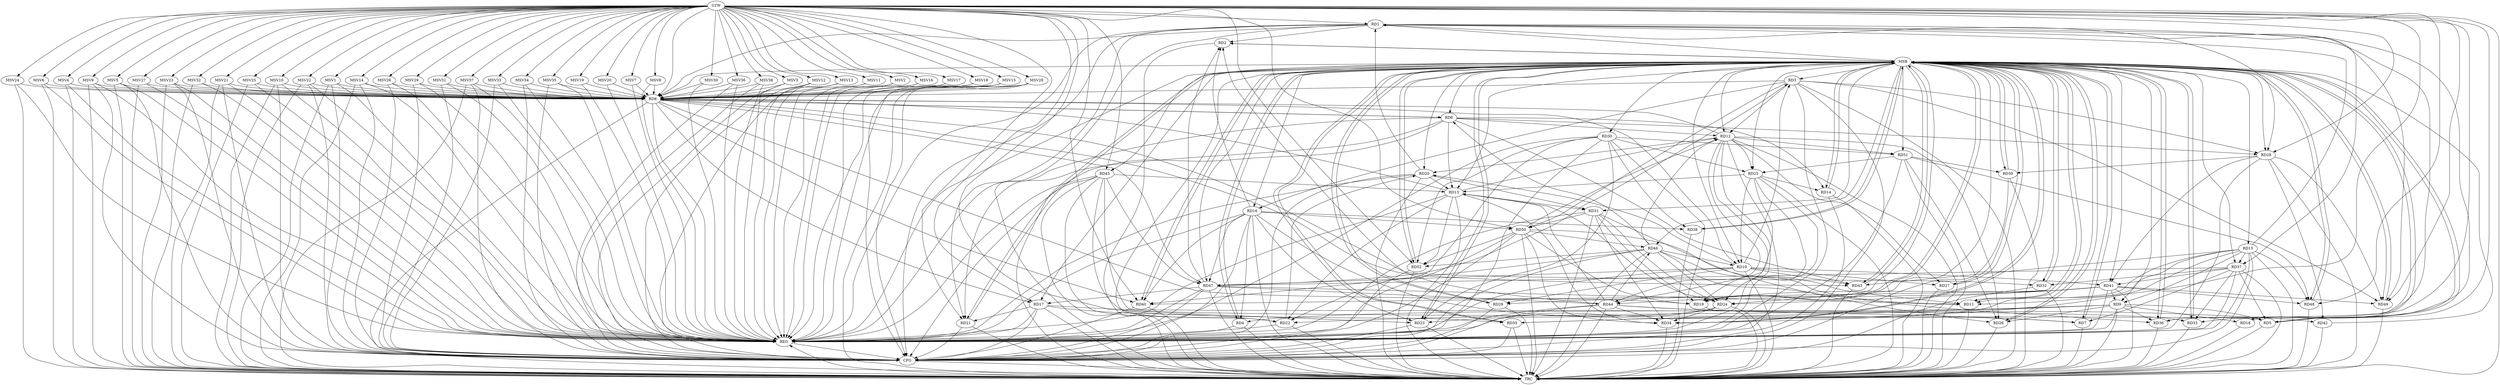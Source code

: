 strict digraph G {
  RD1 [ label="RD1" ];
  RD2 [ label="RD2" ];
  RD3 [ label="RD3" ];
  RD4 [ label="RD4" ];
  RD5 [ label="RD5" ];
  RD6 [ label="RD6" ];
  RD7 [ label="RD7" ];
  RD8 [ label="RD8" ];
  RD9 [ label="RD9" ];
  RD10 [ label="RD10" ];
  RD11 [ label="RD11" ];
  RD12 [ label="RD12" ];
  RD13 [ label="RD13" ];
  RD14 [ label="RD14" ];
  RD15 [ label="RD15" ];
  RD16 [ label="RD16" ];
  RD17 [ label="RD17" ];
  RD18 [ label="RD18" ];
  RD19 [ label="RD19" ];
  RD20 [ label="RD20" ];
  RD21 [ label="RD21" ];
  RD22 [ label="RD22" ];
  RD23 [ label="RD23" ];
  RD24 [ label="RD24" ];
  RD25 [ label="RD25" ];
  RD26 [ label="RD26" ];
  RD27 [ label="RD27" ];
  RD28 [ label="RD28" ];
  RD29 [ label="RD29" ];
  RD30 [ label="RD30" ];
  RD31 [ label="RD31" ];
  RD32 [ label="RD32" ];
  RD33 [ label="RD33" ];
  RD34 [ label="RD34" ];
  RD35 [ label="RD35" ];
  RD36 [ label="RD36" ];
  RD37 [ label="RD37" ];
  RD38 [ label="RD38" ];
  RD39 [ label="RD39" ];
  RD40 [ label="RD40" ];
  RD41 [ label="RD41" ];
  RD42 [ label="RD42" ];
  RD43 [ label="RD43" ];
  RD44 [ label="RD44" ];
  RD45 [ label="RD45" ];
  RD46 [ label="RD46" ];
  RD47 [ label="RD47" ];
  RD48 [ label="RD48" ];
  RD49 [ label="RD49" ];
  RD50 [ label="RD50" ];
  RD51 [ label="RD51" ];
  RD52 [ label="RD52" ];
  GTW [ label="GTW" ];
  REG [ label="REG" ];
  MSB [ label="MSB" ];
  CFG [ label="CFG" ];
  TRC [ label="TRC" ];
  MSV1 [ label="MSV1" ];
  MSV2 [ label="MSV2" ];
  MSV3 [ label="MSV3" ];
  MSV4 [ label="MSV4" ];
  MSV5 [ label="MSV5" ];
  MSV6 [ label="MSV6" ];
  MSV7 [ label="MSV7" ];
  MSV8 [ label="MSV8" ];
  MSV9 [ label="MSV9" ];
  MSV10 [ label="MSV10" ];
  MSV11 [ label="MSV11" ];
  MSV12 [ label="MSV12" ];
  MSV13 [ label="MSV13" ];
  MSV14 [ label="MSV14" ];
  MSV15 [ label="MSV15" ];
  MSV16 [ label="MSV16" ];
  MSV17 [ label="MSV17" ];
  MSV18 [ label="MSV18" ];
  MSV19 [ label="MSV19" ];
  MSV20 [ label="MSV20" ];
  MSV21 [ label="MSV21" ];
  MSV22 [ label="MSV22" ];
  MSV23 [ label="MSV23" ];
  MSV24 [ label="MSV24" ];
  MSV25 [ label="MSV25" ];
  MSV26 [ label="MSV26" ];
  MSV27 [ label="MSV27" ];
  MSV28 [ label="MSV28" ];
  MSV29 [ label="MSV29" ];
  MSV30 [ label="MSV30" ];
  MSV31 [ label="MSV31" ];
  MSV32 [ label="MSV32" ];
  MSV33 [ label="MSV33" ];
  MSV34 [ label="MSV34" ];
  MSV35 [ label="MSV35" ];
  MSV36 [ label="MSV36" ];
  MSV37 [ label="MSV37" ];
  MSV38 [ label="MSV38" ];
  RD1 -> RD2;
  RD1 -> RD8;
  RD15 -> RD1;
  RD20 -> RD1;
  RD1 -> RD21;
  RD1 -> RD28;
  RD1 -> RD33;
  RD1 -> RD36;
  RD1 -> RD37;
  RD1 -> RD49;
  RD16 -> RD2;
  RD44 -> RD2;
  RD47 -> RD2;
  RD3 -> RD8;
  RD10 -> RD3;
  RD3 -> RD12;
  RD3 -> RD16;
  RD3 -> RD28;
  RD47 -> RD3;
  RD3 -> RD49;
  RD3 -> RD50;
  RD9 -> RD4;
  RD16 -> RD4;
  RD9 -> RD5;
  RD37 -> RD5;
  RD45 -> RD5;
  RD6 -> RD8;
  RD8 -> RD6;
  RD6 -> RD12;
  RD6 -> RD13;
  RD6 -> RD14;
  RD6 -> RD21;
  RD6 -> RD28;
  RD6 -> RD43;
  RD46 -> RD6;
  RD16 -> RD7;
  RD37 -> RD7;
  RD44 -> RD7;
  RD8 -> RD10;
  RD12 -> RD8;
  RD13 -> RD8;
  RD8 -> RD17;
  RD8 -> RD19;
  RD8 -> RD32;
  RD8 -> RD40;
  RD8 -> RD43;
  RD8 -> RD47;
  RD15 -> RD9;
  RD9 -> RD18;
  RD9 -> RD22;
  RD9 -> RD26;
  RD9 -> RD35;
  RD9 -> RD36;
  RD41 -> RD9;
  RD10 -> RD20;
  RD25 -> RD10;
  RD10 -> RD27;
  RD10 -> RD29;
  RD10 -> RD41;
  RD10 -> RD43;
  RD46 -> RD10;
  RD10 -> RD47;
  RD15 -> RD11;
  RD46 -> RD11;
  RD47 -> RD11;
  RD50 -> RD11;
  RD13 -> RD12;
  RD12 -> RD19;
  RD12 -> RD20;
  RD12 -> RD25;
  RD12 -> RD26;
  RD12 -> RD27;
  RD12 -> RD44;
  RD46 -> RD12;
  RD50 -> RD12;
  RD12 -> RD51;
  RD20 -> RD13;
  RD13 -> RD22;
  RD24 -> RD13;
  RD25 -> RD13;
  RD13 -> RD31;
  RD13 -> RD34;
  RD44 -> RD13;
  RD45 -> RD13;
  RD13 -> RD52;
  RD25 -> RD14;
  RD15 -> RD34;
  RD15 -> RD35;
  RD15 -> RD37;
  RD15 -> RD43;
  RD15 -> RD48;
  RD16 -> RD23;
  RD16 -> RD38;
  RD16 -> RD40;
  RD16 -> RD47;
  RD16 -> RD50;
  RD17 -> RD21;
  RD17 -> RD22;
  RD17 -> RD33;
  RD47 -> RD17;
  RD31 -> RD19;
  RD41 -> RD19;
  RD50 -> RD19;
  RD22 -> RD20;
  RD20 -> RD31;
  RD30 -> RD22;
  RD45 -> RD22;
  RD24 -> RD23;
  RD30 -> RD23;
  RD25 -> RD24;
  RD31 -> RD24;
  RD24 -> RD34;
  RD41 -> RD24;
  RD46 -> RD24;
  RD30 -> RD25;
  RD25 -> RD44;
  RD51 -> RD25;
  RD31 -> RD26;
  RD51 -> RD26;
  RD28 -> RD39;
  RD28 -> RD41;
  RD28 -> RD42;
  RD28 -> RD49;
  RD41 -> RD29;
  RD30 -> RD38;
  RD30 -> RD51;
  RD30 -> RD52;
  RD31 -> RD34;
  RD31 -> RD50;
  RD37 -> RD32;
  RD37 -> RD33;
  RD44 -> RD34;
  RD50 -> RD34;
  RD45 -> RD35;
  RD46 -> RD36;
  RD37 -> RD41;
  RD37 -> RD47;
  RD51 -> RD39;
  RD41 -> RD40;
  RD46 -> RD40;
  RD41 -> RD48;
  RD41 -> RD49;
  RD44 -> RD42;
  RD44 -> RD46;
  RD47 -> RD44;
  RD45 -> RD47;
  RD50 -> RD46;
  RD46 -> RD52;
  RD51 -> RD48;
  RD50 -> RD52;
  GTW -> RD28;
  GTW -> RD17;
  GTW -> RD36;
  GTW -> RD50;
  GTW -> RD49;
  GTW -> RD40;
  GTW -> RD52;
  GTW -> RD1;
  GTW -> RD23;
  GTW -> RD11;
  GTW -> RD45;
  GTW -> RD21;
  GTW -> RD8;
  GTW -> RD48;
  GTW -> RD5;
  RD1 -> REG;
  RD3 -> REG;
  RD6 -> REG;
  RD8 -> REG;
  RD9 -> REG;
  RD10 -> REG;
  RD12 -> REG;
  RD13 -> REG;
  RD15 -> REG;
  RD16 -> REG;
  RD17 -> REG;
  RD20 -> REG;
  RD22 -> REG;
  RD24 -> REG;
  RD25 -> REG;
  RD28 -> REG;
  RD30 -> REG;
  RD31 -> REG;
  RD37 -> REG;
  RD41 -> REG;
  RD44 -> REG;
  RD45 -> REG;
  RD46 -> REG;
  RD47 -> REG;
  RD50 -> REG;
  RD51 -> REG;
  RD2 -> MSB;
  MSB -> RD7;
  MSB -> RD17;
  MSB -> RD26;
  MSB -> RD32;
  MSB -> RD51;
  MSB -> REG;
  RD4 -> MSB;
  MSB -> RD2;
  MSB -> RD6;
  MSB -> RD18;
  MSB -> RD34;
  RD5 -> MSB;
  MSB -> RD9;
  MSB -> RD47;
  MSB -> RD52;
  RD7 -> MSB;
  MSB -> RD5;
  MSB -> RD12;
  MSB -> RD21;
  MSB -> RD29;
  MSB -> RD36;
  RD11 -> MSB;
  MSB -> RD10;
  MSB -> RD13;
  MSB -> RD20;
  MSB -> RD31;
  RD14 -> MSB;
  MSB -> RD22;
  MSB -> RD35;
  RD18 -> MSB;
  MSB -> RD4;
  MSB -> RD14;
  MSB -> RD16;
  MSB -> RD43;
  MSB -> RD46;
  RD19 -> MSB;
  MSB -> RD28;
  MSB -> RD38;
  MSB -> RD41;
  MSB -> RD44;
  RD21 -> MSB;
  MSB -> RD25;
  MSB -> RD27;
  MSB -> RD33;
  RD23 -> MSB;
  RD26 -> MSB;
  MSB -> RD23;
  RD27 -> MSB;
  MSB -> RD30;
  MSB -> RD39;
  RD29 -> MSB;
  MSB -> RD37;
  MSB -> RD49;
  RD32 -> MSB;
  MSB -> RD45;
  MSB -> RD48;
  RD33 -> MSB;
  MSB -> RD11;
  MSB -> RD15;
  RD34 -> MSB;
  MSB -> RD1;
  RD35 -> MSB;
  MSB -> RD8;
  MSB -> RD40;
  RD36 -> MSB;
  RD38 -> MSB;
  MSB -> RD19;
  MSB -> RD24;
  RD39 -> MSB;
  RD40 -> MSB;
  RD42 -> MSB;
  MSB -> RD3;
  RD43 -> MSB;
  RD48 -> MSB;
  RD49 -> MSB;
  RD52 -> MSB;
  RD44 -> CFG;
  RD17 -> CFG;
  RD23 -> CFG;
  RD32 -> CFG;
  RD40 -> CFG;
  RD16 -> CFG;
  RD1 -> CFG;
  RD30 -> CFG;
  RD4 -> CFG;
  RD15 -> CFG;
  RD35 -> CFG;
  RD3 -> CFG;
  RD39 -> CFG;
  RD12 -> CFG;
  RD20 -> CFG;
  RD21 -> CFG;
  RD47 -> CFG;
  RD45 -> CFG;
  RD29 -> CFG;
  RD14 -> CFG;
  RD50 -> CFG;
  RD52 -> CFG;
  REG -> CFG;
  RD1 -> TRC;
  RD2 -> TRC;
  RD3 -> TRC;
  RD4 -> TRC;
  RD5 -> TRC;
  RD6 -> TRC;
  RD7 -> TRC;
  RD8 -> TRC;
  RD9 -> TRC;
  RD10 -> TRC;
  RD11 -> TRC;
  RD12 -> TRC;
  RD13 -> TRC;
  RD14 -> TRC;
  RD15 -> TRC;
  RD16 -> TRC;
  RD17 -> TRC;
  RD18 -> TRC;
  RD19 -> TRC;
  RD20 -> TRC;
  RD21 -> TRC;
  RD22 -> TRC;
  RD23 -> TRC;
  RD24 -> TRC;
  RD25 -> TRC;
  RD26 -> TRC;
  RD27 -> TRC;
  RD28 -> TRC;
  RD29 -> TRC;
  RD30 -> TRC;
  RD31 -> TRC;
  RD32 -> TRC;
  RD33 -> TRC;
  RD34 -> TRC;
  RD35 -> TRC;
  RD36 -> TRC;
  RD37 -> TRC;
  RD38 -> TRC;
  RD39 -> TRC;
  RD40 -> TRC;
  RD41 -> TRC;
  RD42 -> TRC;
  RD43 -> TRC;
  RD44 -> TRC;
  RD45 -> TRC;
  RD46 -> TRC;
  RD47 -> TRC;
  RD48 -> TRC;
  RD49 -> TRC;
  RD50 -> TRC;
  RD51 -> TRC;
  RD52 -> TRC;
  GTW -> TRC;
  CFG -> TRC;
  TRC -> REG;
  MSV1 -> RD8;
  MSV2 -> RD8;
  MSV3 -> RD8;
  MSV4 -> RD8;
  GTW -> MSV1;
  MSV1 -> REG;
  MSV1 -> TRC;
  MSV1 -> CFG;
  GTW -> MSV2;
  MSV2 -> REG;
  GTW -> MSV3;
  MSV3 -> REG;
  MSV3 -> CFG;
  GTW -> MSV4;
  MSV4 -> REG;
  MSV4 -> TRC;
  MSV5 -> RD8;
  MSV6 -> RD8;
  MSV7 -> RD8;
  GTW -> MSV5;
  MSV5 -> REG;
  MSV5 -> TRC;
  MSV5 -> CFG;
  GTW -> MSV6;
  MSV6 -> REG;
  MSV6 -> TRC;
  GTW -> MSV7;
  MSV7 -> REG;
  MSV8 -> RD8;
  MSV9 -> RD8;
  GTW -> MSV8;
  MSV8 -> REG;
  GTW -> MSV9;
  MSV9 -> REG;
  MSV9 -> TRC;
  MSV9 -> CFG;
  MSV10 -> RD8;
  MSV11 -> RD8;
  GTW -> MSV10;
  MSV10 -> REG;
  MSV10 -> TRC;
  MSV10 -> CFG;
  GTW -> MSV11;
  MSV11 -> REG;
  MSV12 -> RD8;
  MSV13 -> RD8;
  MSV14 -> RD8;
  MSV15 -> RD8;
  MSV16 -> RD8;
  MSV17 -> RD8;
  GTW -> MSV12;
  MSV12 -> REG;
  MSV12 -> CFG;
  GTW -> MSV13;
  MSV13 -> REG;
  MSV13 -> CFG;
  GTW -> MSV14;
  MSV14 -> REG;
  MSV14 -> TRC;
  MSV14 -> CFG;
  GTW -> MSV15;
  MSV15 -> REG;
  MSV15 -> CFG;
  GTW -> MSV16;
  MSV16 -> REG;
  GTW -> MSV17;
  MSV17 -> REG;
  MSV18 -> RD8;
  GTW -> MSV18;
  MSV18 -> REG;
  MSV19 -> RD8;
  GTW -> MSV19;
  MSV19 -> REG;
  MSV20 -> RD8;
  MSV21 -> RD8;
  GTW -> MSV20;
  MSV20 -> REG;
  GTW -> MSV21;
  MSV21 -> REG;
  MSV21 -> TRC;
  MSV21 -> CFG;
  MSV22 -> RD8;
  GTW -> MSV22;
  MSV22 -> REG;
  MSV22 -> TRC;
  MSV22 -> CFG;
  MSV23 -> RD8;
  GTW -> MSV23;
  MSV23 -> REG;
  MSV23 -> TRC;
  MSV23 -> CFG;
  MSV24 -> RD8;
  MSV25 -> RD8;
  GTW -> MSV24;
  MSV24 -> REG;
  MSV24 -> TRC;
  GTW -> MSV25;
  MSV25 -> REG;
  MSV25 -> TRC;
  MSV26 -> RD8;
  MSV27 -> RD8;
  MSV28 -> RD8;
  MSV29 -> RD8;
  MSV30 -> RD8;
  GTW -> MSV26;
  MSV26 -> REG;
  MSV26 -> CFG;
  GTW -> MSV27;
  MSV27 -> REG;
  MSV27 -> TRC;
  GTW -> MSV28;
  MSV28 -> REG;
  MSV28 -> TRC;
  MSV28 -> CFG;
  GTW -> MSV29;
  MSV29 -> REG;
  MSV29 -> CFG;
  GTW -> MSV30;
  MSV30 -> REG;
  MSV31 -> RD8;
  MSV32 -> RD8;
  GTW -> MSV31;
  MSV31 -> REG;
  MSV31 -> CFG;
  GTW -> MSV32;
  MSV32 -> REG;
  MSV32 -> TRC;
  MSV33 -> RD8;
  MSV34 -> RD8;
  GTW -> MSV33;
  MSV33 -> REG;
  MSV33 -> CFG;
  GTW -> MSV34;
  MSV34 -> REG;
  MSV34 -> CFG;
  MSV35 -> RD8;
  MSV36 -> RD8;
  MSV37 -> RD8;
  MSV38 -> RD8;
  GTW -> MSV35;
  MSV35 -> REG;
  MSV35 -> CFG;
  GTW -> MSV36;
  MSV36 -> REG;
  MSV36 -> CFG;
  GTW -> MSV37;
  MSV37 -> REG;
  MSV37 -> TRC;
  MSV37 -> CFG;
  GTW -> MSV38;
  MSV38 -> REG;
  MSV38 -> CFG;
}
